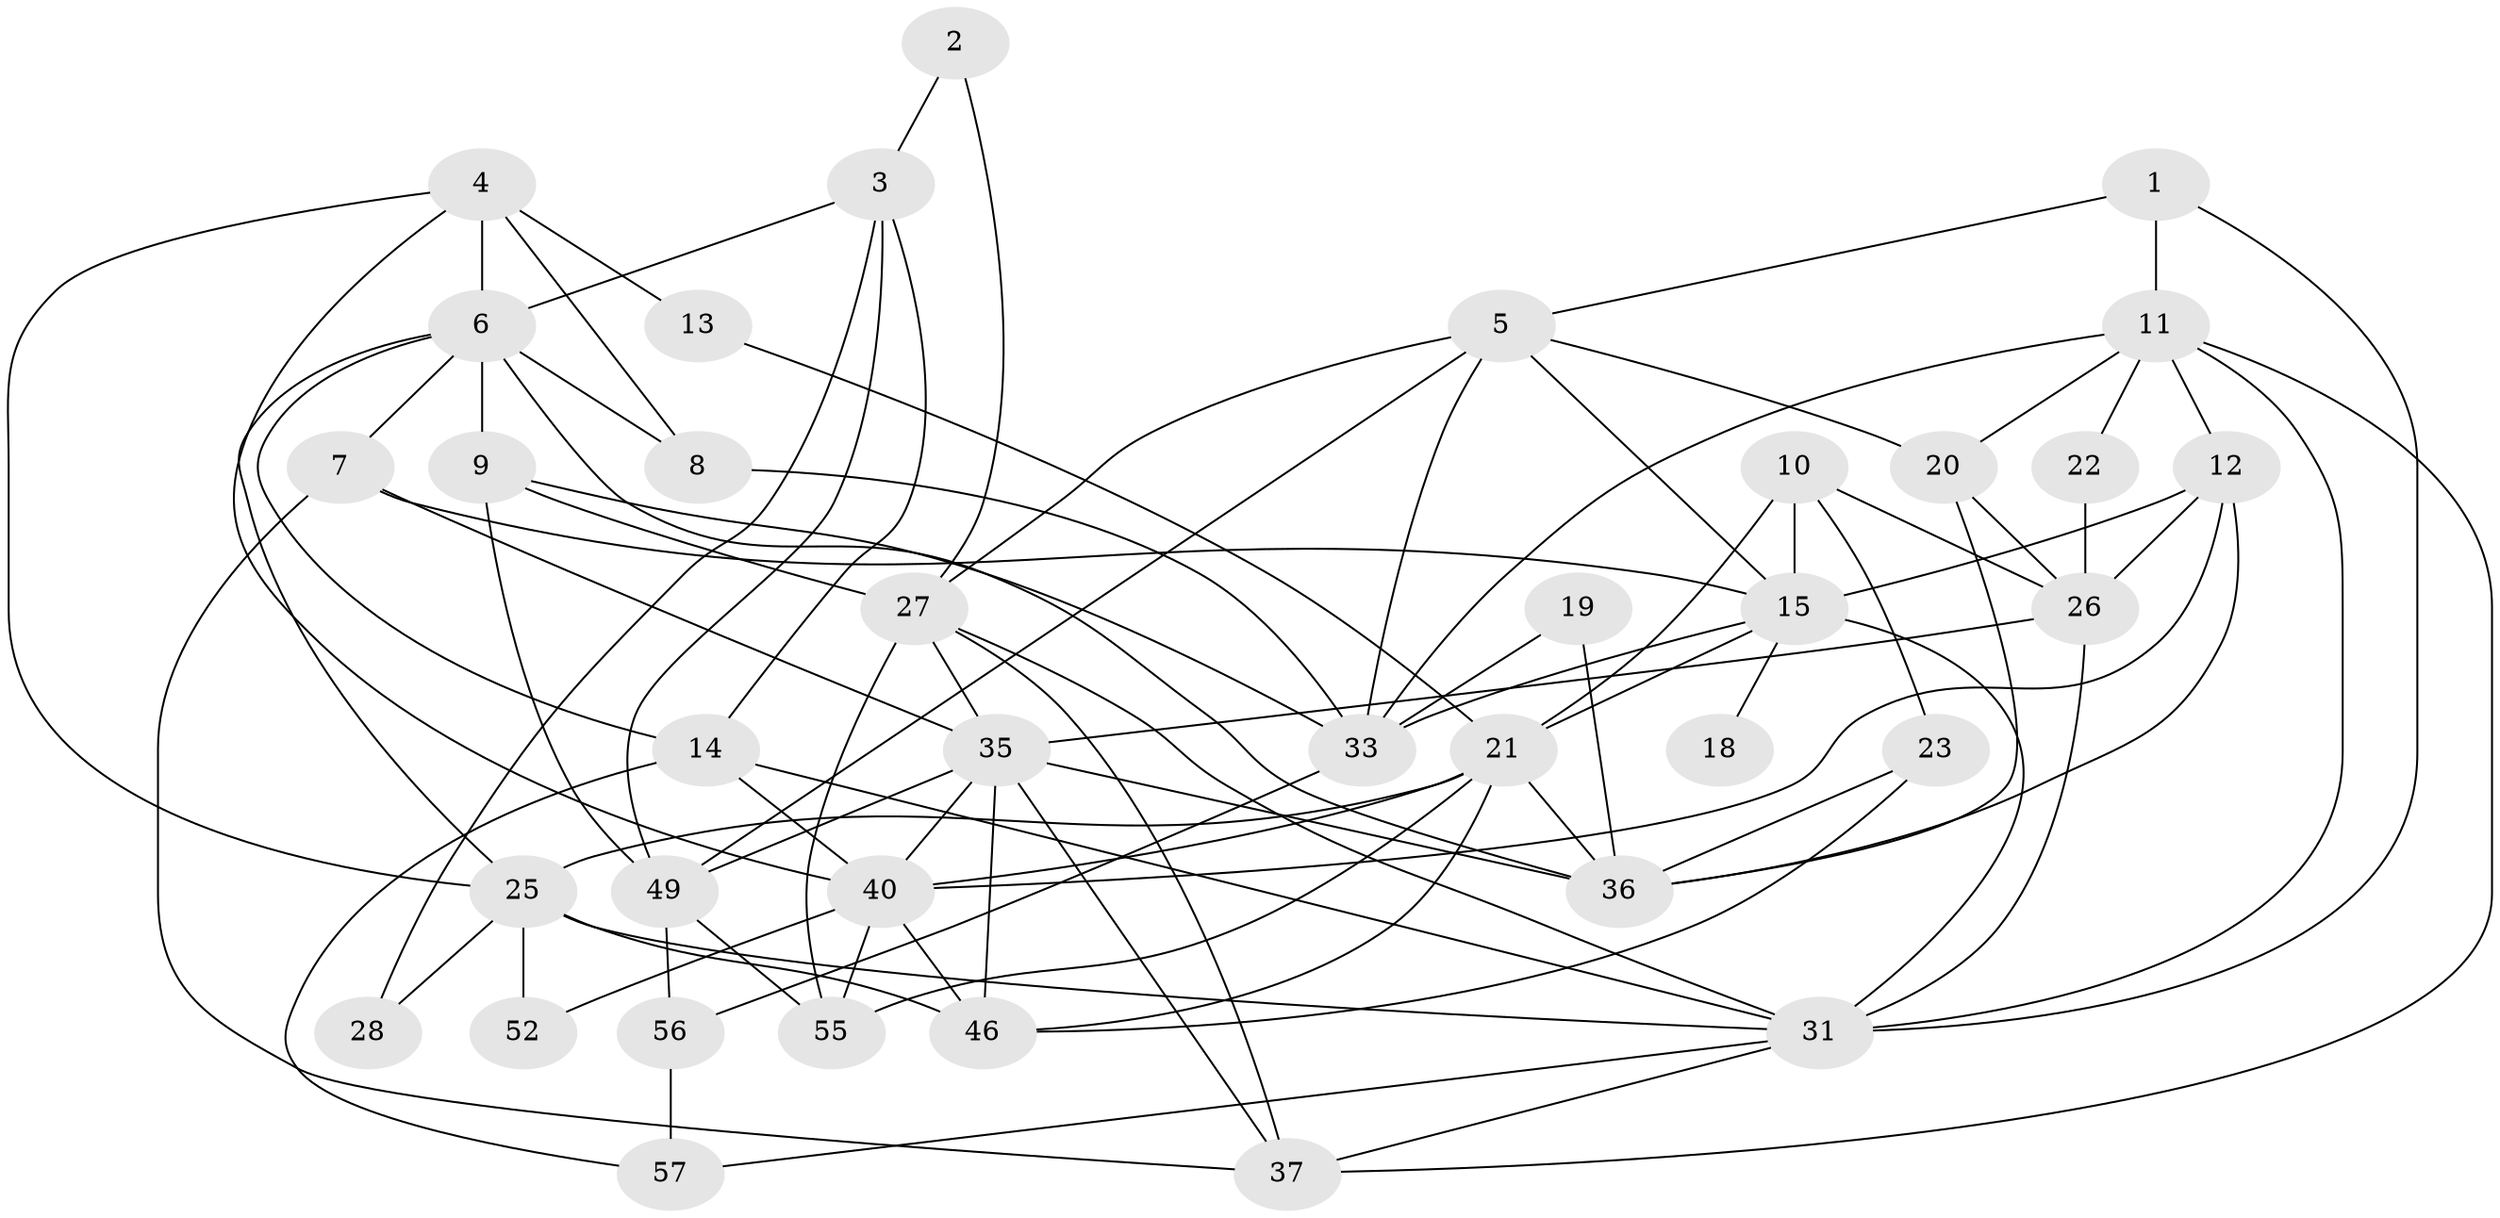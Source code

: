 // Generated by graph-tools (version 1.1) at 2025/52/02/27/25 19:52:06]
// undirected, 37 vertices, 90 edges
graph export_dot {
graph [start="1"]
  node [color=gray90,style=filled];
  1;
  2;
  3 [super="+29"];
  4 [super="+34"];
  5 [super="+24"];
  6 [super="+30"];
  7 [super="+39"];
  8 [super="+16"];
  9;
  10 [super="+17"];
  11 [super="+43"];
  12;
  13;
  14 [super="+58"];
  15 [super="+41"];
  18;
  19;
  20;
  21 [super="+42"];
  22;
  23;
  25 [super="+47"];
  26 [super="+53"];
  27 [super="+32"];
  28;
  31 [super="+38"];
  33 [super="+45"];
  35 [super="+44"];
  36 [super="+51"];
  37 [super="+54"];
  40 [super="+48"];
  46 [super="+50"];
  49;
  52;
  55;
  56 [super="+59"];
  57;
  1 -- 31;
  1 -- 11;
  1 -- 5;
  2 -- 3;
  2 -- 27;
  3 -- 6;
  3 -- 49;
  3 -- 28;
  3 -- 14;
  4 -- 6;
  4 -- 13;
  4 -- 8;
  4 -- 40;
  4 -- 25;
  5 -- 20;
  5 -- 27;
  5 -- 33;
  5 -- 49;
  5 -- 15;
  6 -- 7;
  6 -- 8;
  6 -- 9;
  6 -- 14;
  6 -- 25;
  6 -- 36;
  7 -- 35;
  7 -- 15;
  7 -- 37;
  8 -- 33;
  9 -- 27;
  9 -- 49;
  9 -- 33;
  10 -- 26;
  10 -- 23;
  10 -- 15;
  10 -- 21 [weight=2];
  11 -- 20;
  11 -- 12;
  11 -- 33;
  11 -- 37;
  11 -- 22;
  11 -- 31;
  12 -- 15;
  12 -- 40;
  12 -- 26;
  12 -- 36;
  13 -- 21;
  14 -- 31;
  14 -- 40;
  14 -- 57;
  15 -- 18 [weight=2];
  15 -- 21;
  15 -- 31;
  15 -- 33;
  19 -- 36;
  19 -- 33;
  20 -- 26;
  20 -- 36;
  21 -- 55;
  21 -- 46;
  21 -- 40;
  21 -- 25;
  21 -- 36;
  22 -- 26;
  23 -- 36;
  23 -- 46;
  25 -- 28;
  25 -- 46 [weight=2];
  25 -- 52 [weight=2];
  25 -- 31;
  26 -- 35;
  26 -- 31 [weight=2];
  27 -- 37;
  27 -- 35;
  27 -- 55;
  27 -- 31;
  31 -- 57;
  31 -- 37;
  33 -- 56;
  35 -- 49;
  35 -- 36 [weight=2];
  35 -- 37;
  35 -- 40;
  35 -- 46;
  40 -- 52;
  40 -- 55;
  40 -- 46;
  49 -- 55;
  49 -- 56;
  56 -- 57;
}
